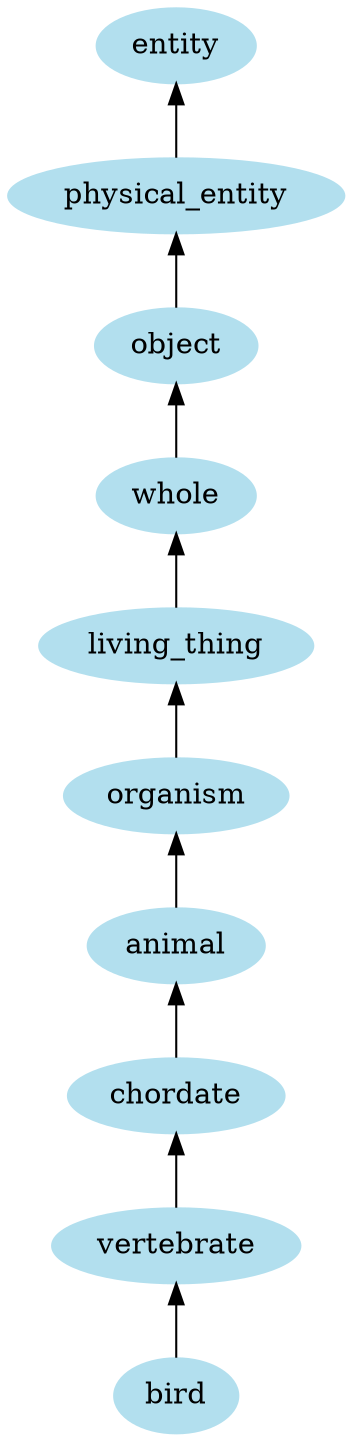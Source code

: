 digraph unix {
	node [color=lightblue2 style=filled]
	rankdir=BT
	bird -> vertebrate
	vertebrate -> chordate
	chordate -> animal
	animal -> organism
	organism -> living_thing
	living_thing -> whole
	whole -> object
	object -> physical_entity
	physical_entity -> entity
}
